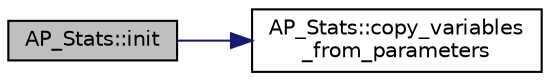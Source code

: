 digraph "AP_Stats::init"
{
 // INTERACTIVE_SVG=YES
  edge [fontname="Helvetica",fontsize="10",labelfontname="Helvetica",labelfontsize="10"];
  node [fontname="Helvetica",fontsize="10",shape=record];
  rankdir="LR";
  Node1 [label="AP_Stats::init",height=0.2,width=0.4,color="black", fillcolor="grey75", style="filled", fontcolor="black"];
  Node1 -> Node2 [color="midnightblue",fontsize="10",style="solid",fontname="Helvetica"];
  Node2 [label="AP_Stats::copy_variables\l_from_parameters",height=0.2,width=0.4,color="black", fillcolor="white", style="filled",URL="$classAP__Stats.html#a9d06946fc6ec1ea959e267df7b552c86"];
}
